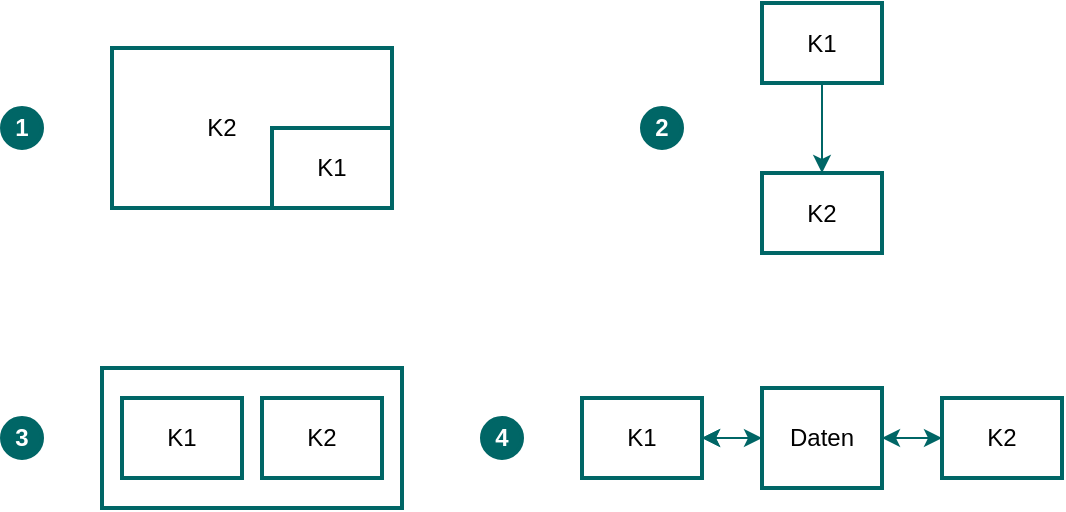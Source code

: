 <mxfile version="25.0.3">
  <diagram name="Seite-1" id="TLJC_3T2QXV77i8v5k8k">
    <mxGraphModel dx="1430" dy="788" grid="1" gridSize="10" guides="1" tooltips="1" connect="1" arrows="1" fold="1" page="1" pageScale="1" pageWidth="827" pageHeight="1169" math="0" shadow="0">
      <root>
        <mxCell id="0" />
        <mxCell id="1" parent="0" />
        <mxCell id="DmowRqdkOnQXnWj-0eex-15" value="" style="rounded=0;whiteSpace=wrap;html=1;strokeWidth=2;strokeColor=#006666;" parent="1" vertex="1">
          <mxGeometry x="160" y="280" width="150" height="70" as="geometry" />
        </mxCell>
        <mxCell id="DmowRqdkOnQXnWj-0eex-4" value="K2" style="rounded=0;whiteSpace=wrap;html=1;spacingRight=30;align=center;labelPosition=center;verticalLabelPosition=middle;verticalAlign=middle;strokeWidth=2;strokeColor=#006666;" parent="1" vertex="1">
          <mxGeometry x="165" y="120" width="140" height="80" as="geometry" />
        </mxCell>
        <mxCell id="DmowRqdkOnQXnWj-0eex-5" value="K1" style="rounded=0;whiteSpace=wrap;html=1;strokeWidth=2;strokeColor=#006666;" parent="1" vertex="1">
          <mxGeometry x="245" y="160" width="60" height="40" as="geometry" />
        </mxCell>
        <mxCell id="DmowRqdkOnQXnWj-0eex-6" value="K1" style="rounded=0;whiteSpace=wrap;html=1;strokeWidth=2;strokeColor=#006666;" parent="1" vertex="1">
          <mxGeometry x="490" y="97.5" width="60" height="40" as="geometry" />
        </mxCell>
        <mxCell id="DmowRqdkOnQXnWj-0eex-7" value="K2" style="rounded=0;whiteSpace=wrap;html=1;strokeWidth=2;strokeColor=#006666;" parent="1" vertex="1">
          <mxGeometry x="490" y="182.5" width="60" height="40" as="geometry" />
        </mxCell>
        <mxCell id="DmowRqdkOnQXnWj-0eex-9" value="K1" style="rounded=0;whiteSpace=wrap;html=1;strokeWidth=2;strokeColor=#006666;" parent="1" vertex="1">
          <mxGeometry x="170" y="295" width="60" height="40" as="geometry" />
        </mxCell>
        <mxCell id="DmowRqdkOnQXnWj-0eex-10" value="K2" style="rounded=0;whiteSpace=wrap;html=1;strokeWidth=2;strokeColor=#006666;" parent="1" vertex="1">
          <mxGeometry x="240" y="295" width="60" height="40" as="geometry" />
        </mxCell>
        <mxCell id="DmowRqdkOnQXnWj-0eex-11" value="K1" style="rounded=0;whiteSpace=wrap;html=1;strokeWidth=2;strokeColor=#006666;" parent="1" vertex="1">
          <mxGeometry x="400" y="295" width="60" height="40" as="geometry" />
        </mxCell>
        <mxCell id="DmowRqdkOnQXnWj-0eex-12" value="K2" style="rounded=0;whiteSpace=wrap;html=1;strokeWidth=2;strokeColor=#006666;" parent="1" vertex="1">
          <mxGeometry x="580" y="295" width="60" height="40" as="geometry" />
        </mxCell>
        <mxCell id="DmowRqdkOnQXnWj-0eex-19" value="" style="edgeStyle=orthogonalEdgeStyle;rounded=0;orthogonalLoop=1;jettySize=auto;html=1;strokeColor=#006666;" parent="1" source="DmowRqdkOnQXnWj-0eex-14" target="DmowRqdkOnQXnWj-0eex-11" edge="1">
          <mxGeometry relative="1" as="geometry" />
        </mxCell>
        <mxCell id="DmowRqdkOnQXnWj-0eex-14" value="Daten" style="rounded=0;whiteSpace=wrap;html=1;strokeWidth=2;strokeColor=#006666;" parent="1" vertex="1">
          <mxGeometry x="490" y="290" width="60" height="50" as="geometry" />
        </mxCell>
        <mxCell id="DmowRqdkOnQXnWj-0eex-16" value="" style="endArrow=classic;html=1;rounded=0;endFill=1;strokeColor=#006666;" parent="1" source="DmowRqdkOnQXnWj-0eex-6" target="DmowRqdkOnQXnWj-0eex-7" edge="1">
          <mxGeometry width="50" height="50" relative="1" as="geometry">
            <mxPoint x="540" y="142.5" as="sourcePoint" />
            <mxPoint x="760" y="312.5" as="targetPoint" />
          </mxGeometry>
        </mxCell>
        <mxCell id="DmowRqdkOnQXnWj-0eex-17" value="" style="endArrow=classic;html=1;rounded=0;startArrow=classic;startFill=1;endFill=1;strokeColor=#006666;" parent="1" source="DmowRqdkOnQXnWj-0eex-11" target="DmowRqdkOnQXnWj-0eex-14" edge="1">
          <mxGeometry width="50" height="50" relative="1" as="geometry">
            <mxPoint x="290" y="515" as="sourcePoint" />
            <mxPoint x="340" y="465" as="targetPoint" />
          </mxGeometry>
        </mxCell>
        <mxCell id="DmowRqdkOnQXnWj-0eex-18" value="" style="endArrow=classic;html=1;rounded=0;endFill=1;startArrow=classic;startFill=1;strokeColor=#006666;" parent="1" source="DmowRqdkOnQXnWj-0eex-14" target="DmowRqdkOnQXnWj-0eex-12" edge="1">
          <mxGeometry width="50" height="50" relative="1" as="geometry">
            <mxPoint x="470" y="325" as="sourcePoint" />
            <mxPoint x="500" y="395" as="targetPoint" />
          </mxGeometry>
        </mxCell>
        <mxCell id="DmowRqdkOnQXnWj-0eex-21" value="1" style="ellipse;whiteSpace=wrap;html=1;fontColor=#FFFFFF;strokeColor=#006666;strokeWidth=2;fontStyle=1;fillColor=#006666;" parent="1" vertex="1">
          <mxGeometry x="110" y="150" width="20" height="20" as="geometry" />
        </mxCell>
        <mxCell id="DmowRqdkOnQXnWj-0eex-23" value="2" style="ellipse;whiteSpace=wrap;html=1;fontColor=#FFFFFF;strokeColor=#006666;strokeWidth=2;fontStyle=1;fillColor=#006666;" parent="1" vertex="1">
          <mxGeometry x="430" y="150" width="20" height="20" as="geometry" />
        </mxCell>
        <mxCell id="DmowRqdkOnQXnWj-0eex-24" value="3" style="ellipse;whiteSpace=wrap;html=1;fontColor=#FFFFFF;strokeColor=#006666;strokeWidth=2;fontStyle=1;fillColor=#006666;" parent="1" vertex="1">
          <mxGeometry x="110" y="305" width="20" height="20" as="geometry" />
        </mxCell>
        <mxCell id="DmowRqdkOnQXnWj-0eex-25" value="4" style="ellipse;whiteSpace=wrap;html=1;fontColor=#FFFFFF;strokeColor=#006666;strokeWidth=2;fontStyle=1;fillColor=#006666;" parent="1" vertex="1">
          <mxGeometry x="350" y="305" width="20" height="20" as="geometry" />
        </mxCell>
      </root>
    </mxGraphModel>
  </diagram>
</mxfile>
